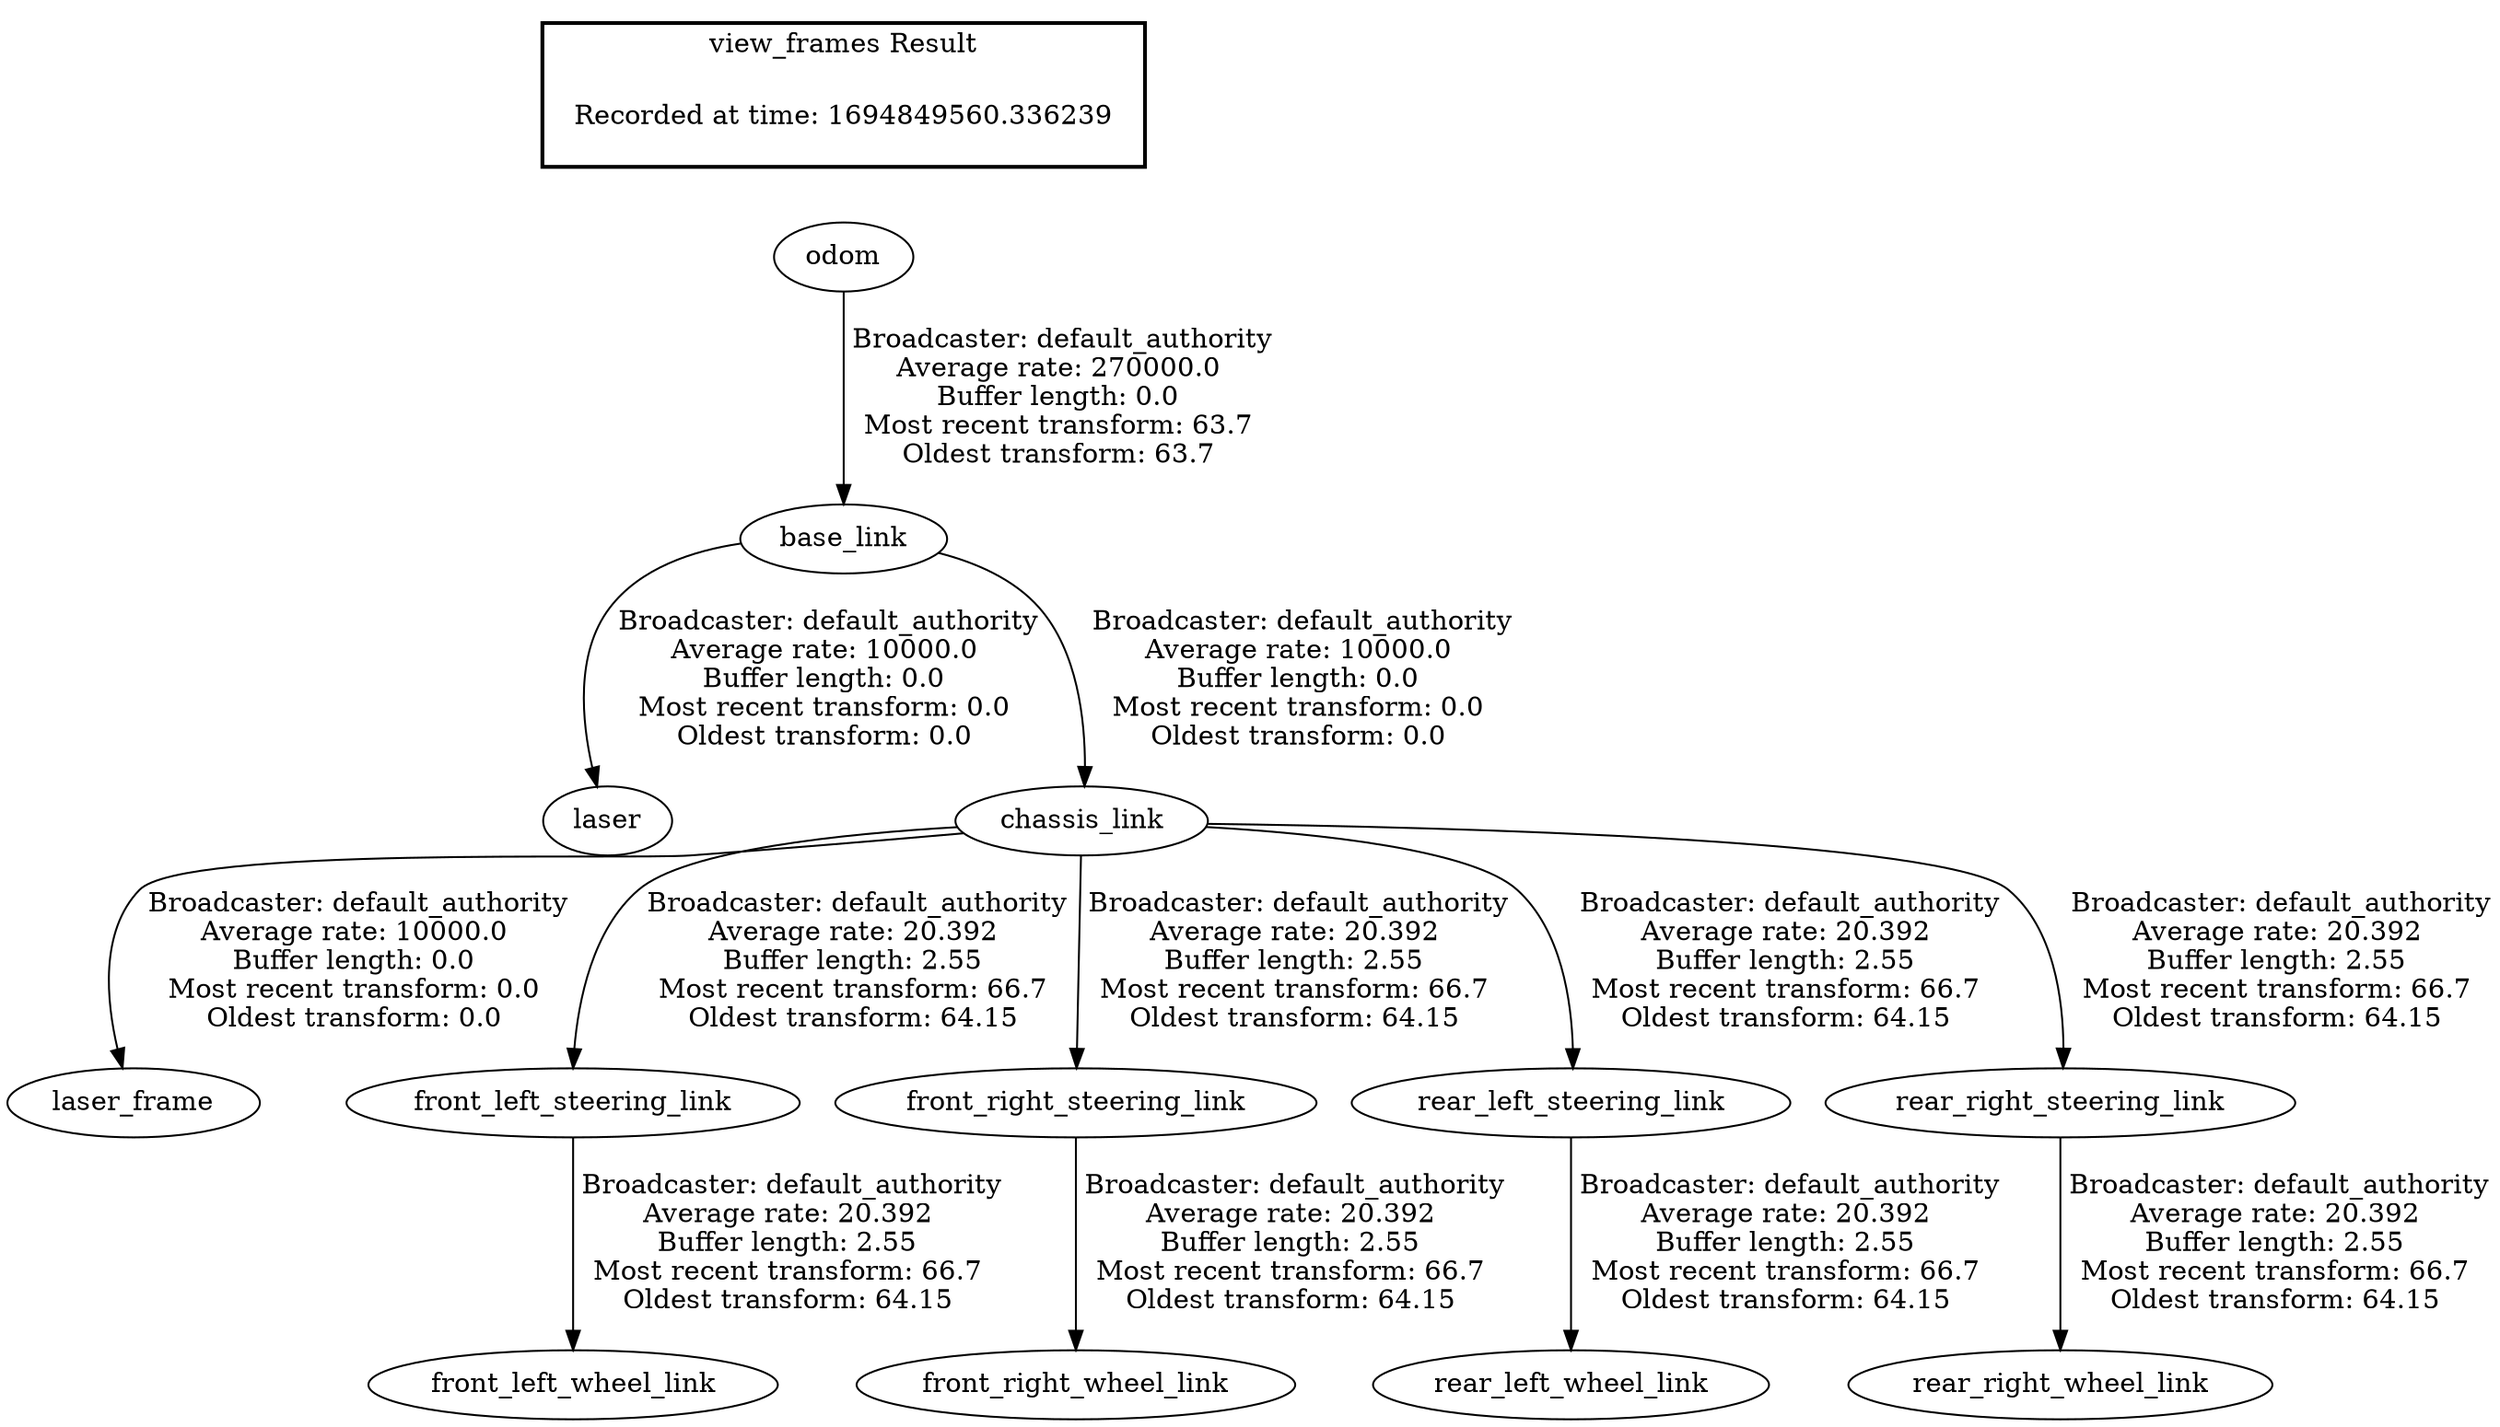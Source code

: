 digraph G {
"base_link" -> "laser"[label=" Broadcaster: default_authority\nAverage rate: 10000.0\nBuffer length: 0.0\nMost recent transform: 0.0\nOldest transform: 0.0\n"];
"odom" -> "base_link"[label=" Broadcaster: default_authority\nAverage rate: 270000.0\nBuffer length: 0.0\nMost recent transform: 63.7\nOldest transform: 63.7\n"];
"base_link" -> "chassis_link"[label=" Broadcaster: default_authority\nAverage rate: 10000.0\nBuffer length: 0.0\nMost recent transform: 0.0\nOldest transform: 0.0\n"];
"chassis_link" -> "laser_frame"[label=" Broadcaster: default_authority\nAverage rate: 10000.0\nBuffer length: 0.0\nMost recent transform: 0.0\nOldest transform: 0.0\n"];
"chassis_link" -> "front_left_steering_link"[label=" Broadcaster: default_authority\nAverage rate: 20.392\nBuffer length: 2.55\nMost recent transform: 66.7\nOldest transform: 64.15\n"];
"front_left_steering_link" -> "front_left_wheel_link"[label=" Broadcaster: default_authority\nAverage rate: 20.392\nBuffer length: 2.55\nMost recent transform: 66.7\nOldest transform: 64.15\n"];
"chassis_link" -> "front_right_steering_link"[label=" Broadcaster: default_authority\nAverage rate: 20.392\nBuffer length: 2.55\nMost recent transform: 66.7\nOldest transform: 64.15\n"];
"front_right_steering_link" -> "front_right_wheel_link"[label=" Broadcaster: default_authority\nAverage rate: 20.392\nBuffer length: 2.55\nMost recent transform: 66.7\nOldest transform: 64.15\n"];
"chassis_link" -> "rear_left_steering_link"[label=" Broadcaster: default_authority\nAverage rate: 20.392\nBuffer length: 2.55\nMost recent transform: 66.7\nOldest transform: 64.15\n"];
"rear_left_steering_link" -> "rear_left_wheel_link"[label=" Broadcaster: default_authority\nAverage rate: 20.392\nBuffer length: 2.55\nMost recent transform: 66.7\nOldest transform: 64.15\n"];
"chassis_link" -> "rear_right_steering_link"[label=" Broadcaster: default_authority\nAverage rate: 20.392\nBuffer length: 2.55\nMost recent transform: 66.7\nOldest transform: 64.15\n"];
"rear_right_steering_link" -> "rear_right_wheel_link"[label=" Broadcaster: default_authority\nAverage rate: 20.392\nBuffer length: 2.55\nMost recent transform: 66.7\nOldest transform: 64.15\n"];
edge [style=invis];
 subgraph cluster_legend { style=bold; color=black; label ="view_frames Result";
"Recorded at time: 1694849560.336239"[ shape=plaintext ] ;
}->"odom";
}